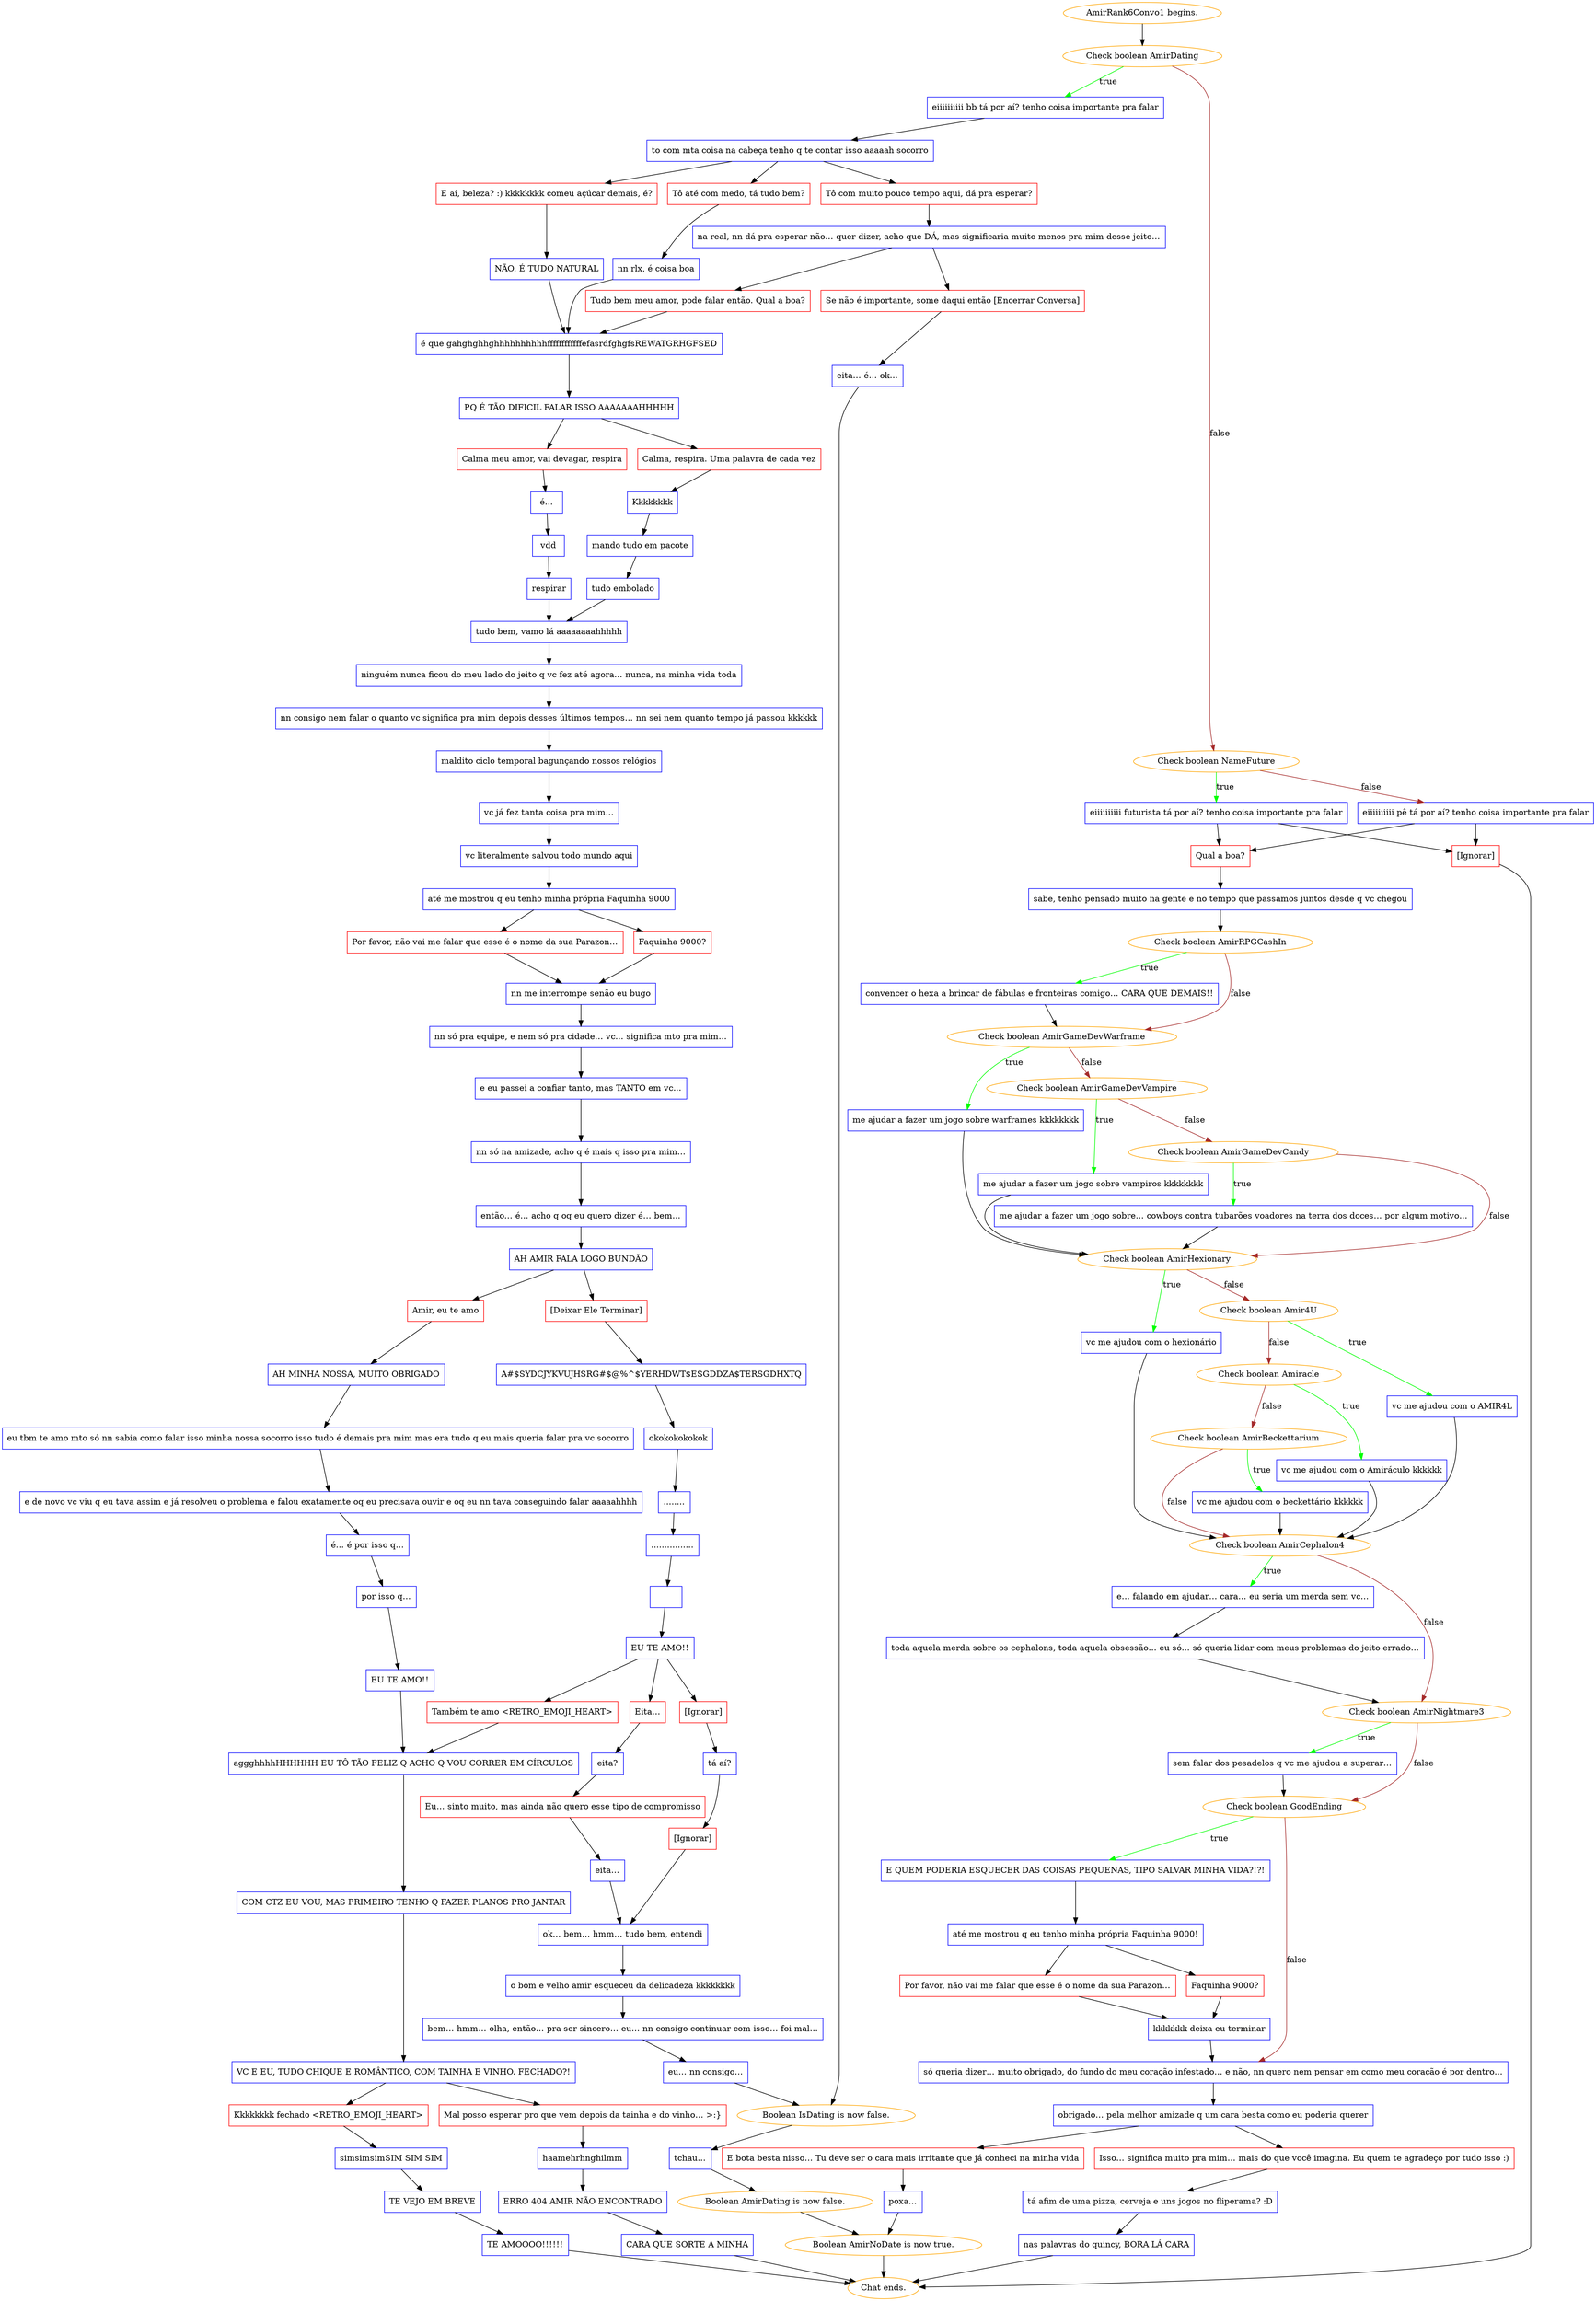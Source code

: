 digraph {
	"AmirRank6Convo1 begins." [color=orange];
		"AmirRank6Convo1 begins." -> j2907676971;
	j2907676971 [label="Check boolean AmirDating",color=orange];
		j2907676971 -> j2640094663 [label=true,color=green];
		j2907676971 -> j84055781 [label=false,color=brown];
	j2640094663 [label="eiiiiiiiiii bb tá por aí? tenho coisa importante pra falar",shape=box,color=blue];
		j2640094663 -> j3393244717;
	j84055781 [label="Check boolean NameFuture",color=orange];
		j84055781 -> j1372242140 [label=true,color=green];
		j84055781 -> j2812810306 [label=false,color=brown];
	j3393244717 [label="to com mta coisa na cabeça tenho q te contar isso aaaaah socorro",shape=box,color=blue];
		j3393244717 -> j1025383352;
		j3393244717 -> j466021046;
		j3393244717 -> j2798708387;
	j1372242140 [label="eiiiiiiiiii futurista tá por aí? tenho coisa importante pra falar",shape=box,color=blue];
		j1372242140 -> j2527404067;
		j1372242140 -> j984287941;
	j2812810306 [label="eiiiiiiiiii pê tá por aí? tenho coisa importante pra falar",shape=box,color=blue];
		j2812810306 -> j2527404067;
		j2812810306 -> j984287941;
	j1025383352 [label="E aí, beleza? :) kkkkkkkk comeu açúcar demais, é?",shape=box,color=red];
		j1025383352 -> j807358369;
	j466021046 [label="Tô até com medo, tá tudo bem?",shape=box,color=red];
		j466021046 -> j1441389403;
	j2798708387 [label="Tô com muito pouco tempo aqui, dá pra esperar?",shape=box,color=red];
		j2798708387 -> j917719697;
	j2527404067 [label="Qual a boa?",shape=box,color=red];
		j2527404067 -> j2439884773;
	j984287941 [label="[Ignorar]",shape=box,color=red];
		j984287941 -> "Chat ends.";
	j807358369 [label="NÃO, É TUDO NATURAL",shape=box,color=blue];
		j807358369 -> j2574624954;
	j1441389403 [label="nn rlx, é coisa boa",shape=box,color=blue];
		j1441389403 -> j2574624954;
	j917719697 [label="na real, nn dá pra esperar não… quer dizer, acho que DÁ, mas significaria muito menos pra mim desse jeito…",shape=box,color=blue];
		j917719697 -> j1205635508;
		j917719697 -> j1976146202;
	j2439884773 [label="sabe, tenho pensado muito na gente e no tempo que passamos juntos desde q vc chegou",shape=box,color=blue];
		j2439884773 -> j830141940;
	"Chat ends." [color=orange];
	j2574624954 [label="é que gahghghhghhhhhhhhhhffffffffffffefasrdfghgfsREWATGRHGFSED",shape=box,color=blue];
		j2574624954 -> j3820049764;
	j1205635508 [label="Tudo bem meu amor, pode falar então. Qual a boa?",shape=box,color=red];
		j1205635508 -> j2574624954;
	j1976146202 [label="Se não é importante, some daqui então [Encerrar Conversa]",shape=box,color=red];
		j1976146202 -> j3518282431;
	j830141940 [label="Check boolean AmirRPGCashIn",color=orange];
		j830141940 -> j2956817860 [label=true,color=green];
		j830141940 -> j4216760051 [label=false,color=brown];
	j3820049764 [label="PQ É TÃO DIFICIL FALAR ISSO AAAAAAAHHHHH",shape=box,color=blue];
		j3820049764 -> j3533139840;
		j3820049764 -> j3754895957;
	j3518282431 [label="eita… é… ok…",shape=box,color=blue];
		j3518282431 -> j4072038623;
	j2956817860 [label="convencer o hexa a brincar de fábulas e fronteiras comigo… CARA QUE DEMAIS!!",shape=box,color=blue];
		j2956817860 -> j4216760051;
	j4216760051 [label="Check boolean AmirGameDevWarframe",color=orange];
		j4216760051 -> j3688274863 [label=true,color=green];
		j4216760051 -> j4056341191 [label=false,color=brown];
	j3533139840 [label="Calma meu amor, vai devagar, respira",shape=box,color=red];
		j3533139840 -> j1660076807;
	j3754895957 [label="Calma, respira. Uma palavra de cada vez",shape=box,color=red];
		j3754895957 -> j3346514061;
	j4072038623 [label="Boolean IsDating is now false.",color=orange];
		j4072038623 -> j290807138;
	j3688274863 [label="me ajudar a fazer um jogo sobre warframes kkkkkkkk",shape=box,color=blue];
		j3688274863 -> j2771251363;
	j4056341191 [label="Check boolean AmirGameDevVampire",color=orange];
		j4056341191 -> j1626395072 [label=true,color=green];
		j4056341191 -> j1488436232 [label=false,color=brown];
	j1660076807 [label="é…",shape=box,color=blue];
		j1660076807 -> j3333246410;
	j3346514061 [label="Kkkkkkkk",shape=box,color=blue];
		j3346514061 -> j403497958;
	j290807138 [label="tchau…",shape=box,color=blue];
		j290807138 -> j1800899020;
	j2771251363 [label="Check boolean AmirHexionary",color=orange];
		j2771251363 -> j2516844236 [label=true,color=green];
		j2771251363 -> j266995296 [label=false,color=brown];
	j1626395072 [label="me ajudar a fazer um jogo sobre vampiros kkkkkkkk",shape=box,color=blue];
		j1626395072 -> j2771251363;
	j1488436232 [label="Check boolean AmirGameDevCandy",color=orange];
		j1488436232 -> j2965081727 [label=true,color=green];
		j1488436232 -> j2771251363 [label=false,color=brown];
	j3333246410 [label="vdd",shape=box,color=blue];
		j3333246410 -> j194037983;
	j403497958 [label="mando tudo em pacote",shape=box,color=blue];
		j403497958 -> j2333507742;
	j1800899020 [label="Boolean AmirDating is now false.",color=orange];
		j1800899020 -> j2322051913;
	j2516844236 [label="vc me ajudou com o hexionário",shape=box,color=blue];
		j2516844236 -> j2466789876;
	j266995296 [label="Check boolean Amir4U",color=orange];
		j266995296 -> j3312227063 [label=true,color=green];
		j266995296 -> j385826836 [label=false,color=brown];
	j2965081727 [label="me ajudar a fazer um jogo sobre… cowboys contra tubarões voadores na terra dos doces… por algum motivo…",shape=box,color=blue];
		j2965081727 -> j2771251363;
	j194037983 [label="respirar",shape=box,color=blue];
		j194037983 -> j2877192251;
	j2333507742 [label="tudo embolado",shape=box,color=blue];
		j2333507742 -> j2877192251;
	j2322051913 [label="Boolean AmirNoDate is now true.",color=orange];
		j2322051913 -> "Chat ends.";
	j2466789876 [label="Check boolean AmirCephalon4",color=orange];
		j2466789876 -> j2473083619 [label=true,color=green];
		j2466789876 -> j2019541194 [label=false,color=brown];
	j3312227063 [label="vc me ajudou com o AMIR4L",shape=box,color=blue];
		j3312227063 -> j2466789876;
	j385826836 [label="Check boolean Amiracle",color=orange];
		j385826836 -> j787819955 [label=true,color=green];
		j385826836 -> j4078692804 [label=false,color=brown];
	j2877192251 [label="tudo bem, vamo lá aaaaaaaahhhhh",shape=box,color=blue];
		j2877192251 -> j820992586;
	j2473083619 [label="e… falando em ajudar… cara… eu seria um merda sem vc…",shape=box,color=blue];
		j2473083619 -> j2267389387;
	j2019541194 [label="Check boolean AmirNightmare3",color=orange];
		j2019541194 -> j240734411 [label=true,color=green];
		j2019541194 -> j1660157392 [label=false,color=brown];
	j787819955 [label="vc me ajudou com o Amiráculo kkkkkk",shape=box,color=blue];
		j787819955 -> j2466789876;
	j4078692804 [label="Check boolean AmirBeckettarium",color=orange];
		j4078692804 -> j2519448690 [label=true,color=green];
		j4078692804 -> j2466789876 [label=false,color=brown];
	j820992586 [label="ninguém nunca ficou do meu lado do jeito q vc fez até agora… nunca, na minha vida toda",shape=box,color=blue];
		j820992586 -> j2630487374;
	j2267389387 [label="toda aquela merda sobre os cephalons, toda aquela obsessão… eu só… só queria lidar com meus problemas do jeito errado…",shape=box,color=blue];
		j2267389387 -> j2019541194;
	j240734411 [label="sem falar dos pesadelos q vc me ajudou a superar…",shape=box,color=blue];
		j240734411 -> j1660157392;
	j1660157392 [label="Check boolean GoodEnding",color=orange];
		j1660157392 -> j1404309386 [label=true,color=green];
		j1660157392 -> j844228731 [label=false,color=brown];
	j2519448690 [label="vc me ajudou com o beckettário kkkkkk",shape=box,color=blue];
		j2519448690 -> j2466789876;
	j2630487374 [label="nn consigo nem falar o quanto vc significa pra mim depois desses últimos tempos… nn sei nem quanto tempo já passou kkkkkk",shape=box,color=blue];
		j2630487374 -> j2969930477;
	j1404309386 [label="E QUEM PODERIA ESQUECER DAS COISAS PEQUENAS, TIPO SALVAR MINHA VIDA?!?!",shape=box,color=blue];
		j1404309386 -> j3111094181;
	j844228731 [label="só queria dizer… muito obrigado, do fundo do meu coração infestado… e não, nn quero nem pensar em como meu coração é por dentro…",shape=box,color=blue];
		j844228731 -> j3089645150;
	j2969930477 [label="maldito ciclo temporal bagunçando nossos relógios",shape=box,color=blue];
		j2969930477 -> j1915038039;
	j3111094181 [label="até me mostrou q eu tenho minha própria Faquinha 9000!",shape=box,color=blue];
		j3111094181 -> j1574073236;
		j3111094181 -> j3866478926;
	j3089645150 [label="obrigado… pela melhor amizade q um cara besta como eu poderia querer",shape=box,color=blue];
		j3089645150 -> j3036310765;
		j3089645150 -> j3412017056;
	j1915038039 [label="vc já fez tanta coisa pra mim…",shape=box,color=blue];
		j1915038039 -> j1975615458;
	j1574073236 [label="Por favor, não vai me falar que esse é o nome da sua Parazon…",shape=box,color=red];
		j1574073236 -> j1604940391;
	j3866478926 [label="Faquinha 9000?",shape=box,color=red];
		j3866478926 -> j1604940391;
	j3036310765 [label="Isso… significa muito pra mim… mais do que você imagina. Eu quem te agradeço por tudo isso :)",shape=box,color=red];
		j3036310765 -> j2763498741;
	j3412017056 [label="E bota besta nisso… Tu deve ser o cara mais irritante que já conheci na minha vida",shape=box,color=red];
		j3412017056 -> j745257562;
	j1975615458 [label="vc literalmente salvou todo mundo aqui",shape=box,color=blue];
		j1975615458 -> j3730314380;
	j1604940391 [label="kkkkkkk deixa eu terminar",shape=box,color=blue];
		j1604940391 -> j844228731;
	j2763498741 [label="tá afim de uma pizza, cerveja e uns jogos no fliperama? :D",shape=box,color=blue];
		j2763498741 -> j2569537503;
	j745257562 [label="poxa…",shape=box,color=blue];
		j745257562 -> j2322051913;
	j3730314380 [label="até me mostrou q eu tenho minha própria Faquinha 9000",shape=box,color=blue];
		j3730314380 -> j1342626211;
		j3730314380 -> j778882329;
	j2569537503 [label="nas palavras do quincy, BORA LÁ CARA",shape=box,color=blue];
		j2569537503 -> "Chat ends.";
	j1342626211 [label="Por favor, não vai me falar que esse é o nome da sua Parazon…",shape=box,color=red];
		j1342626211 -> j3209054021;
	j778882329 [label="Faquinha 9000?",shape=box,color=red];
		j778882329 -> j3209054021;
	j3209054021 [label="nn me interrompe senão eu bugo",shape=box,color=blue];
		j3209054021 -> j3709914427;
	j3709914427 [label="nn só pra equipe, e nem só pra cidade… vc… significa mto pra mim…",shape=box,color=blue];
		j3709914427 -> j3599966629;
	j3599966629 [label="e eu passei a confiar tanto, mas TANTO em vc…",shape=box,color=blue];
		j3599966629 -> j4191081101;
	j4191081101 [label="nn só na amizade, acho q é mais q isso pra mim…",shape=box,color=blue];
		j4191081101 -> j216832241;
	j216832241 [label="então… é… acho q oq eu quero dizer é… bem…",shape=box,color=blue];
		j216832241 -> j1533488314;
	j1533488314 [label="AH AMIR FALA LOGO BUNDÃO",shape=box,color=blue];
		j1533488314 -> j1530071448;
		j1533488314 -> j654209773;
	j1530071448 [label="Amir, eu te amo",shape=box,color=red];
		j1530071448 -> j2902847401;
	j654209773 [label="[Deixar Ele Terminar]",shape=box,color=red];
		j654209773 -> j259395636;
	j2902847401 [label="AH MINHA NOSSA, MUITO OBRIGADO",shape=box,color=blue];
		j2902847401 -> j2807269304;
	j259395636 [label="A#$SYDCJYKVUJHSRG#$@%^$YERHDWT$ESGDDZA$TERSGDHXTQ",shape=box,color=blue];
		j259395636 -> j3644125364;
	j2807269304 [label="eu tbm te amo mto só nn sabia como falar isso minha nossa socorro isso tudo é demais pra mim mas era tudo q eu mais queria falar pra vc socorro",shape=box,color=blue];
		j2807269304 -> j3355278501;
	j3644125364 [label="okokokokokok",shape=box,color=blue];
		j3644125364 -> j4106123458;
	j3355278501 [label="e de novo vc viu q eu tava assim e já resolveu o problema e falou exatamente oq eu precisava ouvir e oq eu nn tava conseguindo falar aaaaahhhh",shape=box,color=blue];
		j3355278501 -> j1225886228;
	j4106123458 [label="........",shape=box,color=blue];
		j4106123458 -> j3433287450;
	j1225886228 [label="é… é por isso q…",shape=box,color=blue];
		j1225886228 -> j3224713759;
	j3433287450 [label="................",shape=box,color=blue];
		j3433287450 -> j2994250786;
	j3224713759 [label="por isso q…",shape=box,color=blue];
		j3224713759 -> j3945644485;
	j2994250786 [label=" ",shape=box,color=blue];
		j2994250786 -> j1398518161;
	j3945644485 [label="EU TE AMO!!",shape=box,color=blue];
		j3945644485 -> j3521188667;
	j1398518161 [label="EU TE AMO!!",shape=box,color=blue];
		j1398518161 -> j2829329865;
		j1398518161 -> j1269702558;
		j1398518161 -> j2009295988;
	j3521188667 [label="aggghhhhHHHHHH EU TÔ TÃO FELIZ Q ACHO Q VOU CORRER EM CÍRCULOS",shape=box,color=blue];
		j3521188667 -> j2906933120;
	j2829329865 [label="Também te amo <RETRO_EMOJI_HEART>",shape=box,color=red];
		j2829329865 -> j3521188667;
	j1269702558 [label="Eita…",shape=box,color=red];
		j1269702558 -> j529970340;
	j2009295988 [label="[Ignorar]",shape=box,color=red];
		j2009295988 -> j2292088413;
	j2906933120 [label="COM CTZ EU VOU, MAS PRIMEIRO TENHO Q FAZER PLANOS PRO JANTAR",shape=box,color=blue];
		j2906933120 -> j813743305;
	j529970340 [label="eita?",shape=box,color=blue];
		j529970340 -> j1061528464;
	j2292088413 [label="tá aí?",shape=box,color=blue];
		j2292088413 -> j2237790439;
	j813743305 [label="VC E EU, TUDO CHIQUE E ROMÂNTICO, COM TAINHA E VINHO. FECHADO?!",shape=box,color=blue];
		j813743305 -> j4012318648;
		j813743305 -> j3998472571;
	j1061528464 [label="Eu… sinto muito, mas ainda não quero esse tipo de compromisso",shape=box,color=red];
		j1061528464 -> j1407705389;
	j2237790439 [label="[Ignorar]",shape=box,color=red];
		j2237790439 -> j164180516;
	j4012318648 [label="Kkkkkkkk fechado <RETRO_EMOJI_HEART>",shape=box,color=red];
		j4012318648 -> j1697817971;
	j3998472571 [label="Mal posso esperar pro que vem depois da tainha e do vinho… >:}",shape=box,color=red];
		j3998472571 -> j1499282815;
	j1407705389 [label="eita…",shape=box,color=blue];
		j1407705389 -> j164180516;
	j164180516 [label="ok… bem… hmm… tudo bem, entendi",shape=box,color=blue];
		j164180516 -> j4201498650;
	j1697817971 [label="simsimsimSIM SIM SIM",shape=box,color=blue];
		j1697817971 -> j1636607624;
	j1499282815 [label="haamehrhnghilmm",shape=box,color=blue];
		j1499282815 -> j4131539718;
	j4201498650 [label="o bom e velho amir esqueceu da delicadeza kkkkkkkk",shape=box,color=blue];
		j4201498650 -> j2404904132;
	j1636607624 [label="TE VEJO EM BREVE",shape=box,color=blue];
		j1636607624 -> j4146009624;
	j4131539718 [label="ERRO 404 AMIR NÃO ENCONTRADO",shape=box,color=blue];
		j4131539718 -> j349065600;
	j2404904132 [label="bem… hmm… olha, então… pra ser sincero… eu… nn consigo continuar com isso… foi mal…",shape=box,color=blue];
		j2404904132 -> j157284454;
	j4146009624 [label="TE AMOOOO!!!!!!",shape=box,color=blue];
		j4146009624 -> "Chat ends.";
	j349065600 [label="CARA QUE SORTE A MINHA",shape=box,color=blue];
		j349065600 -> "Chat ends.";
	j157284454 [label="eu… nn consigo…",shape=box,color=blue];
		j157284454 -> j4072038623;
}